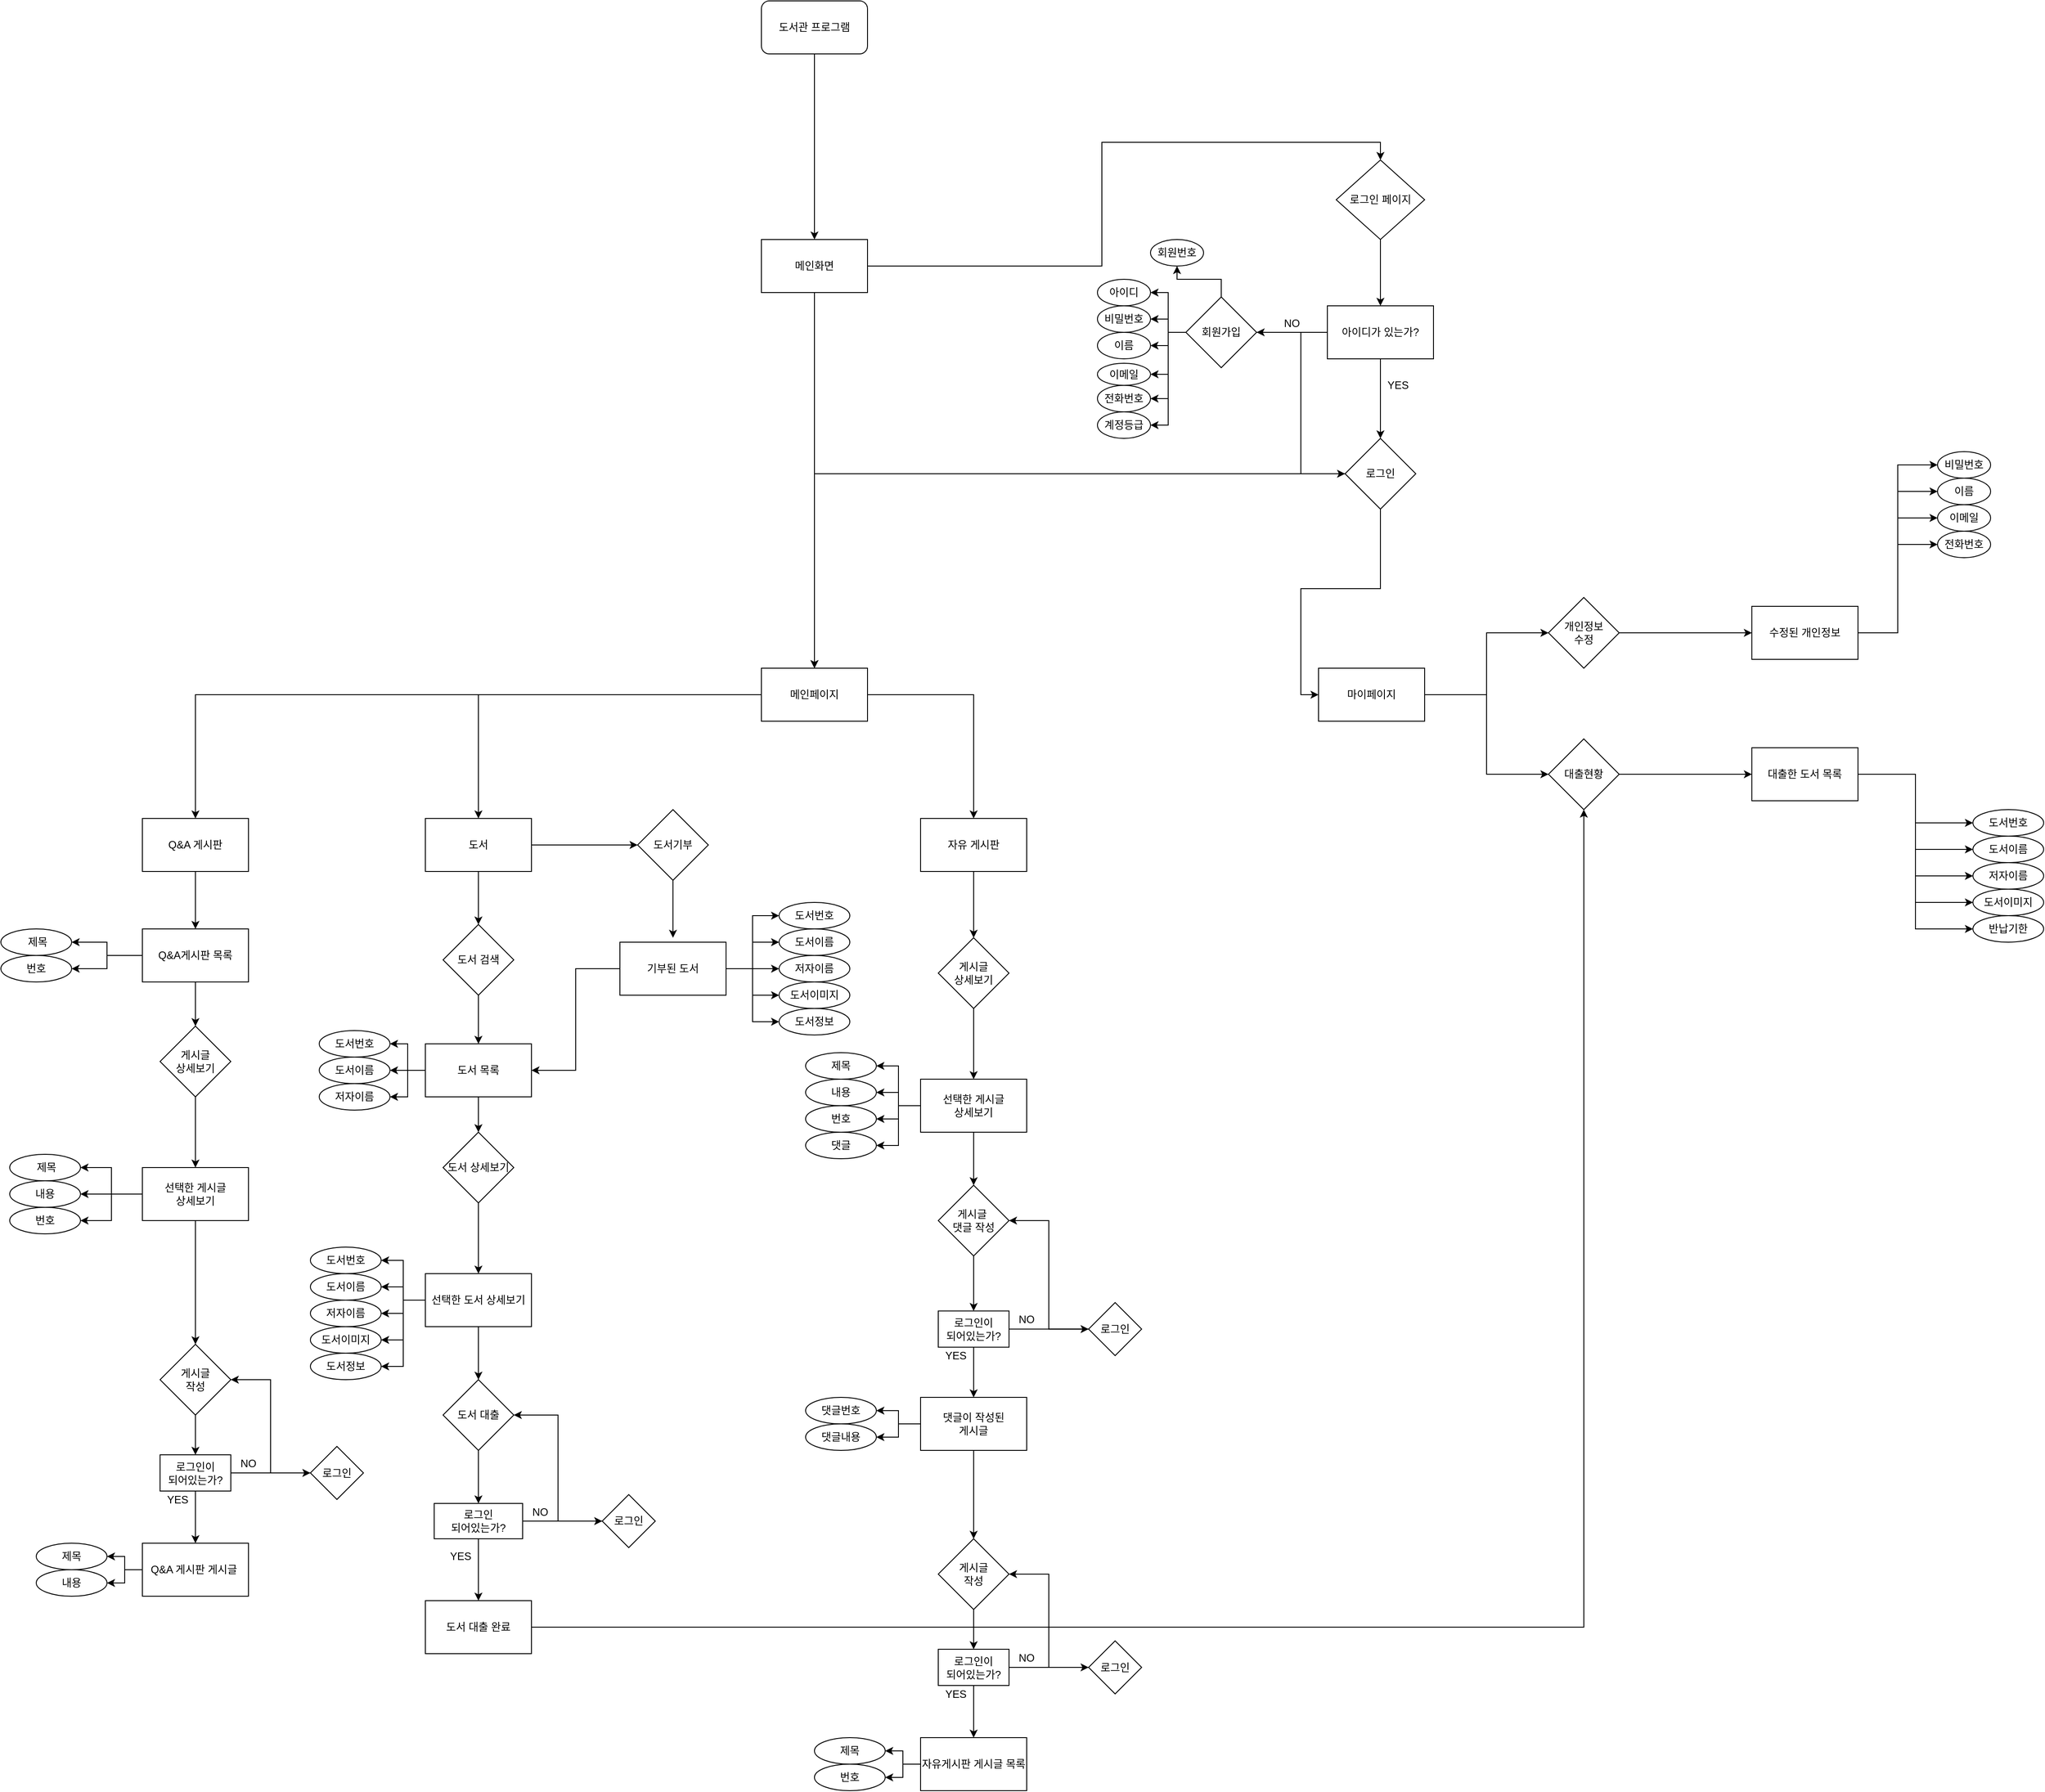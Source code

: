 <mxfile version="13.8.5" type="github">
  <diagram id="GgRh5Rb7qiYKTDojv8wG" name="Page-1">
    <mxGraphModel dx="2249" dy="737" grid="1" gridSize="10" guides="1" tooltips="1" connect="1" arrows="1" fold="1" page="1" pageScale="1" pageWidth="827" pageHeight="1169" math="0" shadow="0">
      <root>
        <mxCell id="0" />
        <mxCell id="1" parent="0" />
        <mxCell id="1i4GBmqMb5xNE_aHgTyW-204" style="edgeStyle=orthogonalEdgeStyle;rounded=0;orthogonalLoop=1;jettySize=auto;html=1;" parent="1" source="1i4GBmqMb5xNE_aHgTyW-30" target="1i4GBmqMb5xNE_aHgTyW-193" edge="1">
          <mxGeometry relative="1" as="geometry" />
        </mxCell>
        <mxCell id="1i4GBmqMb5xNE_aHgTyW-30" value="&lt;font style=&quot;vertical-align: inherit&quot;&gt;&lt;font style=&quot;vertical-align: inherit&quot;&gt;도서관 프로그램&lt;/font&gt;&lt;/font&gt;" style="rounded=1;whiteSpace=wrap;html=1;" parent="1" vertex="1">
          <mxGeometry x="340" y="20" width="120" height="60" as="geometry" />
        </mxCell>
        <mxCell id="1i4GBmqMb5xNE_aHgTyW-105" value="로그인 페이지" style="rhombus;whiteSpace=wrap;html=1;" parent="1" vertex="1">
          <mxGeometry x="990" y="200" width="100" height="90" as="geometry" />
        </mxCell>
        <mxCell id="1i4GBmqMb5xNE_aHgTyW-134" style="edgeStyle=orthogonalEdgeStyle;rounded=0;orthogonalLoop=1;jettySize=auto;html=1;" parent="1" source="1i4GBmqMb5xNE_aHgTyW-106" target="1i4GBmqMb5xNE_aHgTyW-132" edge="1">
          <mxGeometry relative="1" as="geometry" />
        </mxCell>
        <mxCell id="1i4GBmqMb5xNE_aHgTyW-106" value="아이디가 있는가?" style="rounded=0;whiteSpace=wrap;html=1;" parent="1" vertex="1">
          <mxGeometry x="980" y="365" width="120" height="60" as="geometry" />
        </mxCell>
        <mxCell id="1i4GBmqMb5xNE_aHgTyW-107" value="" style="endArrow=classic;html=1;exitX=0.5;exitY=1;exitDx=0;exitDy=0;entryX=0.5;entryY=0;entryDx=0;entryDy=0;" parent="1" source="1i4GBmqMb5xNE_aHgTyW-105" target="1i4GBmqMb5xNE_aHgTyW-106" edge="1">
          <mxGeometry width="50" height="50" relative="1" as="geometry">
            <mxPoint x="880" y="425" as="sourcePoint" />
            <mxPoint x="930" y="375" as="targetPoint" />
          </mxGeometry>
        </mxCell>
        <mxCell id="1i4GBmqMb5xNE_aHgTyW-133" style="edgeStyle=orthogonalEdgeStyle;rounded=0;orthogonalLoop=1;jettySize=auto;html=1;entryX=0;entryY=0.5;entryDx=0;entryDy=0;" parent="1" source="1i4GBmqMb5xNE_aHgTyW-108" target="1i4GBmqMb5xNE_aHgTyW-132" edge="1">
          <mxGeometry relative="1" as="geometry" />
        </mxCell>
        <mxCell id="aeGwYZVSiA9hC2tLeZkm-88" style="edgeStyle=orthogonalEdgeStyle;rounded=0;orthogonalLoop=1;jettySize=auto;html=1;entryX=1;entryY=0.5;entryDx=0;entryDy=0;" edge="1" parent="1" source="1i4GBmqMb5xNE_aHgTyW-108" target="1i4GBmqMb5xNE_aHgTyW-206">
          <mxGeometry relative="1" as="geometry" />
        </mxCell>
        <mxCell id="aeGwYZVSiA9hC2tLeZkm-89" style="edgeStyle=orthogonalEdgeStyle;rounded=0;orthogonalLoop=1;jettySize=auto;html=1;entryX=1;entryY=0.5;entryDx=0;entryDy=0;" edge="1" parent="1" source="1i4GBmqMb5xNE_aHgTyW-108" target="1i4GBmqMb5xNE_aHgTyW-207">
          <mxGeometry relative="1" as="geometry" />
        </mxCell>
        <mxCell id="aeGwYZVSiA9hC2tLeZkm-90" style="edgeStyle=orthogonalEdgeStyle;rounded=0;orthogonalLoop=1;jettySize=auto;html=1;entryX=1;entryY=0.5;entryDx=0;entryDy=0;" edge="1" parent="1" source="1i4GBmqMb5xNE_aHgTyW-108" target="1i4GBmqMb5xNE_aHgTyW-208">
          <mxGeometry relative="1" as="geometry" />
        </mxCell>
        <mxCell id="aeGwYZVSiA9hC2tLeZkm-91" style="edgeStyle=orthogonalEdgeStyle;rounded=0;orthogonalLoop=1;jettySize=auto;html=1;entryX=1;entryY=0.5;entryDx=0;entryDy=0;" edge="1" parent="1" source="1i4GBmqMb5xNE_aHgTyW-108" target="1i4GBmqMb5xNE_aHgTyW-209">
          <mxGeometry relative="1" as="geometry" />
        </mxCell>
        <mxCell id="aeGwYZVSiA9hC2tLeZkm-92" style="edgeStyle=orthogonalEdgeStyle;rounded=0;orthogonalLoop=1;jettySize=auto;html=1;entryX=1;entryY=0.5;entryDx=0;entryDy=0;" edge="1" parent="1" source="1i4GBmqMb5xNE_aHgTyW-108" target="1i4GBmqMb5xNE_aHgTyW-210">
          <mxGeometry relative="1" as="geometry" />
        </mxCell>
        <mxCell id="aeGwYZVSiA9hC2tLeZkm-93" style="edgeStyle=orthogonalEdgeStyle;rounded=0;orthogonalLoop=1;jettySize=auto;html=1;entryX=1;entryY=0.5;entryDx=0;entryDy=0;" edge="1" parent="1" source="1i4GBmqMb5xNE_aHgTyW-108" target="1i4GBmqMb5xNE_aHgTyW-211">
          <mxGeometry relative="1" as="geometry" />
        </mxCell>
        <mxCell id="aeGwYZVSiA9hC2tLeZkm-94" style="edgeStyle=orthogonalEdgeStyle;rounded=0;orthogonalLoop=1;jettySize=auto;html=1;entryX=0.5;entryY=1;entryDx=0;entryDy=0;" edge="1" parent="1" source="1i4GBmqMb5xNE_aHgTyW-108" target="1i4GBmqMb5xNE_aHgTyW-212">
          <mxGeometry relative="1" as="geometry" />
        </mxCell>
        <mxCell id="1i4GBmqMb5xNE_aHgTyW-108" value="회원가입" style="rhombus;whiteSpace=wrap;html=1;" parent="1" vertex="1">
          <mxGeometry x="820" y="355" width="80" height="80" as="geometry" />
        </mxCell>
        <mxCell id="1i4GBmqMb5xNE_aHgTyW-109" value="" style="endArrow=classic;html=1;exitX=0;exitY=0.5;exitDx=0;exitDy=0;entryX=1;entryY=0.5;entryDx=0;entryDy=0;" parent="1" source="1i4GBmqMb5xNE_aHgTyW-106" target="1i4GBmqMb5xNE_aHgTyW-108" edge="1">
          <mxGeometry width="50" height="50" relative="1" as="geometry">
            <mxPoint x="880" y="425" as="sourcePoint" />
            <mxPoint x="930" y="375" as="targetPoint" />
          </mxGeometry>
        </mxCell>
        <mxCell id="1i4GBmqMb5xNE_aHgTyW-153" style="edgeStyle=orthogonalEdgeStyle;rounded=0;orthogonalLoop=1;jettySize=auto;html=1;entryX=0.5;entryY=0;entryDx=0;entryDy=0;" parent="1" source="1i4GBmqMb5xNE_aHgTyW-131" target="1i4GBmqMb5xNE_aHgTyW-150" edge="1">
          <mxGeometry relative="1" as="geometry" />
        </mxCell>
        <mxCell id="1i4GBmqMb5xNE_aHgTyW-154" style="edgeStyle=orthogonalEdgeStyle;rounded=0;orthogonalLoop=1;jettySize=auto;html=1;entryX=0.5;entryY=0;entryDx=0;entryDy=0;" parent="1" source="1i4GBmqMb5xNE_aHgTyW-131" target="1i4GBmqMb5xNE_aHgTyW-151" edge="1">
          <mxGeometry relative="1" as="geometry" />
        </mxCell>
        <mxCell id="1i4GBmqMb5xNE_aHgTyW-155" style="edgeStyle=orthogonalEdgeStyle;rounded=0;orthogonalLoop=1;jettySize=auto;html=1;entryX=0.5;entryY=0;entryDx=0;entryDy=0;" parent="1" source="1i4GBmqMb5xNE_aHgTyW-131" target="1i4GBmqMb5xNE_aHgTyW-152" edge="1">
          <mxGeometry relative="1" as="geometry" />
        </mxCell>
        <mxCell id="1i4GBmqMb5xNE_aHgTyW-131" value="메인페이지" style="rounded=0;whiteSpace=wrap;html=1;" parent="1" vertex="1">
          <mxGeometry x="340" y="775" width="120" height="60" as="geometry" />
        </mxCell>
        <mxCell id="1i4GBmqMb5xNE_aHgTyW-144" style="edgeStyle=orthogonalEdgeStyle;rounded=0;orthogonalLoop=1;jettySize=auto;html=1;entryX=0;entryY=0.5;entryDx=0;entryDy=0;" parent="1" source="1i4GBmqMb5xNE_aHgTyW-132" target="1i4GBmqMb5xNE_aHgTyW-143" edge="1">
          <mxGeometry relative="1" as="geometry" />
        </mxCell>
        <mxCell id="1i4GBmqMb5xNE_aHgTyW-205" style="edgeStyle=orthogonalEdgeStyle;rounded=0;orthogonalLoop=1;jettySize=auto;html=1;entryX=0.5;entryY=0;entryDx=0;entryDy=0;" parent="1" source="1i4GBmqMb5xNE_aHgTyW-132" target="1i4GBmqMb5xNE_aHgTyW-131" edge="1">
          <mxGeometry relative="1" as="geometry" />
        </mxCell>
        <mxCell id="1i4GBmqMb5xNE_aHgTyW-132" value="로그인" style="rhombus;whiteSpace=wrap;html=1;" parent="1" vertex="1">
          <mxGeometry x="1000" y="515" width="80" height="80" as="geometry" />
        </mxCell>
        <mxCell id="1i4GBmqMb5xNE_aHgTyW-140" value="NO" style="text;html=1;strokeColor=none;fillColor=none;align=center;verticalAlign=middle;whiteSpace=wrap;rounded=0;" parent="1" vertex="1">
          <mxGeometry x="920" y="375" width="40" height="20" as="geometry" />
        </mxCell>
        <mxCell id="1i4GBmqMb5xNE_aHgTyW-142" value="YES" style="text;html=1;strokeColor=none;fillColor=none;align=center;verticalAlign=middle;whiteSpace=wrap;rounded=0;" parent="1" vertex="1">
          <mxGeometry x="1040" y="445" width="40" height="20" as="geometry" />
        </mxCell>
        <mxCell id="1i4GBmqMb5xNE_aHgTyW-148" style="edgeStyle=orthogonalEdgeStyle;rounded=0;orthogonalLoop=1;jettySize=auto;html=1;entryX=0;entryY=0.5;entryDx=0;entryDy=0;" parent="1" source="1i4GBmqMb5xNE_aHgTyW-143" target="1i4GBmqMb5xNE_aHgTyW-147" edge="1">
          <mxGeometry relative="1" as="geometry" />
        </mxCell>
        <mxCell id="1i4GBmqMb5xNE_aHgTyW-149" style="edgeStyle=orthogonalEdgeStyle;rounded=0;orthogonalLoop=1;jettySize=auto;html=1;entryX=0;entryY=0.5;entryDx=0;entryDy=0;" parent="1" source="1i4GBmqMb5xNE_aHgTyW-143" target="1i4GBmqMb5xNE_aHgTyW-146" edge="1">
          <mxGeometry relative="1" as="geometry" />
        </mxCell>
        <mxCell id="1i4GBmqMb5xNE_aHgTyW-143" value="마이페이지" style="rounded=0;whiteSpace=wrap;html=1;" parent="1" vertex="1">
          <mxGeometry x="970" y="775" width="120" height="60" as="geometry" />
        </mxCell>
        <mxCell id="1i4GBmqMb5xNE_aHgTyW-197" style="edgeStyle=orthogonalEdgeStyle;rounded=0;orthogonalLoop=1;jettySize=auto;html=1;entryX=0;entryY=0.5;entryDx=0;entryDy=0;" parent="1" source="1i4GBmqMb5xNE_aHgTyW-146" target="1i4GBmqMb5xNE_aHgTyW-196" edge="1">
          <mxGeometry relative="1" as="geometry" />
        </mxCell>
        <mxCell id="1i4GBmqMb5xNE_aHgTyW-146" value="개인정보&lt;br&gt;수정" style="rhombus;whiteSpace=wrap;html=1;" parent="1" vertex="1">
          <mxGeometry x="1230" y="695" width="80" height="80" as="geometry" />
        </mxCell>
        <mxCell id="1i4GBmqMb5xNE_aHgTyW-201" style="edgeStyle=orthogonalEdgeStyle;rounded=0;orthogonalLoop=1;jettySize=auto;html=1;entryX=0;entryY=0.5;entryDx=0;entryDy=0;" parent="1" source="1i4GBmqMb5xNE_aHgTyW-147" target="1i4GBmqMb5xNE_aHgTyW-200" edge="1">
          <mxGeometry relative="1" as="geometry" />
        </mxCell>
        <mxCell id="1i4GBmqMb5xNE_aHgTyW-147" value="대출현황" style="rhombus;whiteSpace=wrap;html=1;" parent="1" vertex="1">
          <mxGeometry x="1230" y="855" width="80" height="80" as="geometry" />
        </mxCell>
        <mxCell id="1i4GBmqMb5xNE_aHgTyW-160" style="edgeStyle=orthogonalEdgeStyle;rounded=0;orthogonalLoop=1;jettySize=auto;html=1;entryX=0.5;entryY=0;entryDx=0;entryDy=0;" parent="1" source="1i4GBmqMb5xNE_aHgTyW-150" target="1i4GBmqMb5xNE_aHgTyW-158" edge="1">
          <mxGeometry relative="1" as="geometry" />
        </mxCell>
        <mxCell id="IJAxx7_-MqXg1oJ6gXs_-74" style="edgeStyle=orthogonalEdgeStyle;rounded=0;orthogonalLoop=1;jettySize=auto;html=1;entryX=0;entryY=0.5;entryDx=0;entryDy=0;" parent="1" source="1i4GBmqMb5xNE_aHgTyW-150" target="IJAxx7_-MqXg1oJ6gXs_-73" edge="1">
          <mxGeometry relative="1" as="geometry" />
        </mxCell>
        <mxCell id="1i4GBmqMb5xNE_aHgTyW-150" value="도서" style="rounded=0;whiteSpace=wrap;html=1;" parent="1" vertex="1">
          <mxGeometry x="-40" y="945" width="120" height="60" as="geometry" />
        </mxCell>
        <mxCell id="1i4GBmqMb5xNE_aHgTyW-159" style="edgeStyle=orthogonalEdgeStyle;rounded=0;orthogonalLoop=1;jettySize=auto;html=1;entryX=0.5;entryY=0;entryDx=0;entryDy=0;" parent="1" source="1i4GBmqMb5xNE_aHgTyW-151" target="1i4GBmqMb5xNE_aHgTyW-220" edge="1">
          <mxGeometry relative="1" as="geometry">
            <mxPoint x="-300" y="1065" as="targetPoint" />
          </mxGeometry>
        </mxCell>
        <mxCell id="1i4GBmqMb5xNE_aHgTyW-151" value="Q&amp;amp;A 게시판" style="rounded=0;whiteSpace=wrap;html=1;" parent="1" vertex="1">
          <mxGeometry x="-360" y="945" width="120" height="60" as="geometry" />
        </mxCell>
        <mxCell id="aeGwYZVSiA9hC2tLeZkm-48" style="edgeStyle=orthogonalEdgeStyle;rounded=0;orthogonalLoop=1;jettySize=auto;html=1;entryX=0.5;entryY=0;entryDx=0;entryDy=0;" edge="1" parent="1" source="1i4GBmqMb5xNE_aHgTyW-152" target="1i4GBmqMb5xNE_aHgTyW-167">
          <mxGeometry relative="1" as="geometry" />
        </mxCell>
        <mxCell id="1i4GBmqMb5xNE_aHgTyW-152" value="자유 게시판" style="rounded=0;whiteSpace=wrap;html=1;" parent="1" vertex="1">
          <mxGeometry x="520" y="945" width="120" height="60" as="geometry" />
        </mxCell>
        <mxCell id="aeGwYZVSiA9hC2tLeZkm-39" style="edgeStyle=orthogonalEdgeStyle;rounded=0;orthogonalLoop=1;jettySize=auto;html=1;entryX=0.5;entryY=0;entryDx=0;entryDy=0;" edge="1" parent="1" target="aeGwYZVSiA9hC2tLeZkm-38">
          <mxGeometry relative="1" as="geometry">
            <mxPoint x="580" y="1145" as="sourcePoint" />
          </mxGeometry>
        </mxCell>
        <mxCell id="1i4GBmqMb5xNE_aHgTyW-227" style="edgeStyle=orthogonalEdgeStyle;rounded=0;orthogonalLoop=1;jettySize=auto;html=1;entryX=0.5;entryY=0;entryDx=0;entryDy=0;" parent="1" source="1i4GBmqMb5xNE_aHgTyW-158" target="1i4GBmqMb5xNE_aHgTyW-225" edge="1">
          <mxGeometry relative="1" as="geometry" />
        </mxCell>
        <mxCell id="1i4GBmqMb5xNE_aHgTyW-158" value="도서 검색" style="rhombus;whiteSpace=wrap;html=1;" parent="1" vertex="1">
          <mxGeometry x="-20" y="1065" width="80" height="80" as="geometry" />
        </mxCell>
        <mxCell id="1i4GBmqMb5xNE_aHgTyW-165" style="edgeStyle=orthogonalEdgeStyle;rounded=0;orthogonalLoop=1;jettySize=auto;html=1;entryX=0.5;entryY=0;entryDx=0;entryDy=0;" parent="1" source="1i4GBmqMb5xNE_aHgTyW-162" target="1i4GBmqMb5xNE_aHgTyW-164" edge="1">
          <mxGeometry relative="1" as="geometry" />
        </mxCell>
        <mxCell id="1i4GBmqMb5xNE_aHgTyW-162" value="도서 상세보기" style="rhombus;whiteSpace=wrap;html=1;" parent="1" vertex="1">
          <mxGeometry x="-20" y="1300" width="80" height="80" as="geometry" />
        </mxCell>
        <mxCell id="1i4GBmqMb5xNE_aHgTyW-181" style="edgeStyle=orthogonalEdgeStyle;rounded=0;orthogonalLoop=1;jettySize=auto;html=1;entryX=0.5;entryY=0;entryDx=0;entryDy=0;" parent="1" source="1i4GBmqMb5xNE_aHgTyW-164" target="1i4GBmqMb5xNE_aHgTyW-180" edge="1">
          <mxGeometry relative="1" as="geometry" />
        </mxCell>
        <mxCell id="aeGwYZVSiA9hC2tLeZkm-116" style="edgeStyle=orthogonalEdgeStyle;rounded=0;orthogonalLoop=1;jettySize=auto;html=1;entryX=1;entryY=0.5;entryDx=0;entryDy=0;" edge="1" parent="1" source="1i4GBmqMb5xNE_aHgTyW-164" target="IJAxx7_-MqXg1oJ6gXs_-13">
          <mxGeometry relative="1" as="geometry" />
        </mxCell>
        <mxCell id="aeGwYZVSiA9hC2tLeZkm-117" style="edgeStyle=orthogonalEdgeStyle;rounded=0;orthogonalLoop=1;jettySize=auto;html=1;entryX=1;entryY=0.5;entryDx=0;entryDy=0;" edge="1" parent="1" source="1i4GBmqMb5xNE_aHgTyW-164" target="IJAxx7_-MqXg1oJ6gXs_-14">
          <mxGeometry relative="1" as="geometry" />
        </mxCell>
        <mxCell id="aeGwYZVSiA9hC2tLeZkm-118" style="edgeStyle=orthogonalEdgeStyle;rounded=0;orthogonalLoop=1;jettySize=auto;html=1;entryX=1;entryY=0.5;entryDx=0;entryDy=0;" edge="1" parent="1" source="1i4GBmqMb5xNE_aHgTyW-164" target="IJAxx7_-MqXg1oJ6gXs_-15">
          <mxGeometry relative="1" as="geometry" />
        </mxCell>
        <mxCell id="aeGwYZVSiA9hC2tLeZkm-119" style="edgeStyle=orthogonalEdgeStyle;rounded=0;orthogonalLoop=1;jettySize=auto;html=1;entryX=1;entryY=0.5;entryDx=0;entryDy=0;" edge="1" parent="1" source="1i4GBmqMb5xNE_aHgTyW-164" target="IJAxx7_-MqXg1oJ6gXs_-16">
          <mxGeometry relative="1" as="geometry" />
        </mxCell>
        <mxCell id="aeGwYZVSiA9hC2tLeZkm-120" style="edgeStyle=orthogonalEdgeStyle;rounded=0;orthogonalLoop=1;jettySize=auto;html=1;entryX=1;entryY=0.5;entryDx=0;entryDy=0;" edge="1" parent="1" source="1i4GBmqMb5xNE_aHgTyW-164" target="IJAxx7_-MqXg1oJ6gXs_-26">
          <mxGeometry relative="1" as="geometry" />
        </mxCell>
        <mxCell id="1i4GBmqMb5xNE_aHgTyW-164" value="선택한 도서 상세보기" style="rounded=0;whiteSpace=wrap;html=1;" parent="1" vertex="1">
          <mxGeometry x="-40" y="1460" width="120" height="60" as="geometry" />
        </mxCell>
        <mxCell id="1i4GBmqMb5xNE_aHgTyW-166" style="edgeStyle=orthogonalEdgeStyle;rounded=0;orthogonalLoop=1;jettySize=auto;html=1;entryX=0.5;entryY=0;entryDx=0;entryDy=0;" parent="1" source="1i4GBmqMb5xNE_aHgTyW-167" target="1i4GBmqMb5xNE_aHgTyW-168" edge="1">
          <mxGeometry relative="1" as="geometry" />
        </mxCell>
        <mxCell id="1i4GBmqMb5xNE_aHgTyW-167" value="게시글 &lt;br&gt;상세보기" style="rhombus;whiteSpace=wrap;html=1;" parent="1" vertex="1">
          <mxGeometry x="540" y="1080" width="80" height="80" as="geometry" />
        </mxCell>
        <mxCell id="1i4GBmqMb5xNE_aHgTyW-179" style="edgeStyle=orthogonalEdgeStyle;rounded=0;orthogonalLoop=1;jettySize=auto;html=1;entryX=0.5;entryY=0;entryDx=0;entryDy=0;" parent="1" source="1i4GBmqMb5xNE_aHgTyW-168" target="1i4GBmqMb5xNE_aHgTyW-177" edge="1">
          <mxGeometry relative="1" as="geometry" />
        </mxCell>
        <mxCell id="aeGwYZVSiA9hC2tLeZkm-104" style="edgeStyle=orthogonalEdgeStyle;rounded=0;orthogonalLoop=1;jettySize=auto;html=1;entryX=1;entryY=0.5;entryDx=0;entryDy=0;" edge="1" parent="1" source="1i4GBmqMb5xNE_aHgTyW-168" target="IJAxx7_-MqXg1oJ6gXs_-50">
          <mxGeometry relative="1" as="geometry" />
        </mxCell>
        <mxCell id="aeGwYZVSiA9hC2tLeZkm-105" style="edgeStyle=orthogonalEdgeStyle;rounded=0;orthogonalLoop=1;jettySize=auto;html=1;entryX=1;entryY=0.5;entryDx=0;entryDy=0;" edge="1" parent="1" source="1i4GBmqMb5xNE_aHgTyW-168" target="IJAxx7_-MqXg1oJ6gXs_-51">
          <mxGeometry relative="1" as="geometry" />
        </mxCell>
        <mxCell id="aeGwYZVSiA9hC2tLeZkm-106" style="edgeStyle=orthogonalEdgeStyle;rounded=0;orthogonalLoop=1;jettySize=auto;html=1;entryX=1;entryY=0.5;entryDx=0;entryDy=0;" edge="1" parent="1" source="1i4GBmqMb5xNE_aHgTyW-168" target="IJAxx7_-MqXg1oJ6gXs_-52">
          <mxGeometry relative="1" as="geometry" />
        </mxCell>
        <mxCell id="aeGwYZVSiA9hC2tLeZkm-107" style="edgeStyle=orthogonalEdgeStyle;rounded=0;orthogonalLoop=1;jettySize=auto;html=1;entryX=1;entryY=0.5;entryDx=0;entryDy=0;" edge="1" parent="1" source="1i4GBmqMb5xNE_aHgTyW-168" target="IJAxx7_-MqXg1oJ6gXs_-53">
          <mxGeometry relative="1" as="geometry" />
        </mxCell>
        <mxCell id="1i4GBmqMb5xNE_aHgTyW-168" value="선택한 게시글 &lt;br&gt;상세보기" style="rounded=0;whiteSpace=wrap;html=1;" parent="1" vertex="1">
          <mxGeometry x="520" y="1240" width="120" height="60" as="geometry" />
        </mxCell>
        <mxCell id="1i4GBmqMb5xNE_aHgTyW-172" style="edgeStyle=orthogonalEdgeStyle;rounded=0;orthogonalLoop=1;jettySize=auto;html=1;entryX=0.5;entryY=0;entryDx=0;entryDy=0;" parent="1" source="1i4GBmqMb5xNE_aHgTyW-173" target="1i4GBmqMb5xNE_aHgTyW-174" edge="1">
          <mxGeometry relative="1" as="geometry" />
        </mxCell>
        <mxCell id="1i4GBmqMb5xNE_aHgTyW-173" value="게시글 &lt;br&gt;상세보기" style="rhombus;whiteSpace=wrap;html=1;" parent="1" vertex="1">
          <mxGeometry x="-340" y="1180" width="80" height="80" as="geometry" />
        </mxCell>
        <mxCell id="aeGwYZVSiA9hC2tLeZkm-121" style="edgeStyle=orthogonalEdgeStyle;rounded=0;orthogonalLoop=1;jettySize=auto;html=1;entryX=1;entryY=0.5;entryDx=0;entryDy=0;" edge="1" parent="1" source="1i4GBmqMb5xNE_aHgTyW-174" target="IJAxx7_-MqXg1oJ6gXs_-57">
          <mxGeometry relative="1" as="geometry" />
        </mxCell>
        <mxCell id="aeGwYZVSiA9hC2tLeZkm-122" style="edgeStyle=orthogonalEdgeStyle;rounded=0;orthogonalLoop=1;jettySize=auto;html=1;entryX=1;entryY=0.5;entryDx=0;entryDy=0;" edge="1" parent="1" source="1i4GBmqMb5xNE_aHgTyW-174" target="IJAxx7_-MqXg1oJ6gXs_-58">
          <mxGeometry relative="1" as="geometry" />
        </mxCell>
        <mxCell id="aeGwYZVSiA9hC2tLeZkm-123" style="edgeStyle=orthogonalEdgeStyle;rounded=0;orthogonalLoop=1;jettySize=auto;html=1;entryX=1;entryY=0.5;entryDx=0;entryDy=0;" edge="1" parent="1" source="1i4GBmqMb5xNE_aHgTyW-174" target="IJAxx7_-MqXg1oJ6gXs_-59">
          <mxGeometry relative="1" as="geometry" />
        </mxCell>
        <mxCell id="aeGwYZVSiA9hC2tLeZkm-155" style="edgeStyle=orthogonalEdgeStyle;rounded=0;orthogonalLoop=1;jettySize=auto;html=1;entryX=0.5;entryY=0;entryDx=0;entryDy=0;" edge="1" parent="1" source="1i4GBmqMb5xNE_aHgTyW-174" target="aeGwYZVSiA9hC2tLeZkm-142">
          <mxGeometry relative="1" as="geometry" />
        </mxCell>
        <mxCell id="1i4GBmqMb5xNE_aHgTyW-174" value="선택한 게시글 &lt;br&gt;상세보기" style="rounded=0;whiteSpace=wrap;html=1;" parent="1" vertex="1">
          <mxGeometry x="-360" y="1340" width="120" height="60" as="geometry" />
        </mxCell>
        <mxCell id="aeGwYZVSiA9hC2tLeZkm-66" style="edgeStyle=orthogonalEdgeStyle;rounded=0;orthogonalLoop=1;jettySize=auto;html=1;" edge="1" parent="1" source="1i4GBmqMb5xNE_aHgTyW-177" target="aeGwYZVSiA9hC2tLeZkm-57">
          <mxGeometry relative="1" as="geometry" />
        </mxCell>
        <mxCell id="1i4GBmqMb5xNE_aHgTyW-177" value="게시글&amp;nbsp;&lt;br&gt;댓글 작성" style="rhombus;whiteSpace=wrap;html=1;" parent="1" vertex="1">
          <mxGeometry x="540" y="1360" width="80" height="80" as="geometry" />
        </mxCell>
        <mxCell id="1i4GBmqMb5xNE_aHgTyW-184" style="edgeStyle=orthogonalEdgeStyle;rounded=0;orthogonalLoop=1;jettySize=auto;html=1;entryX=0.5;entryY=0;entryDx=0;entryDy=0;" parent="1" source="1i4GBmqMb5xNE_aHgTyW-180" target="1i4GBmqMb5xNE_aHgTyW-182" edge="1">
          <mxGeometry relative="1" as="geometry" />
        </mxCell>
        <mxCell id="1i4GBmqMb5xNE_aHgTyW-180" value="도서 대출" style="rhombus;whiteSpace=wrap;html=1;" parent="1" vertex="1">
          <mxGeometry x="-20" y="1580" width="80" height="80" as="geometry" />
        </mxCell>
        <mxCell id="aeGwYZVSiA9hC2tLeZkm-36" style="edgeStyle=orthogonalEdgeStyle;rounded=0;orthogonalLoop=1;jettySize=auto;html=1;entryX=0;entryY=0.5;entryDx=0;entryDy=0;" edge="1" parent="1" source="1i4GBmqMb5xNE_aHgTyW-182" target="1i4GBmqMb5xNE_aHgTyW-188">
          <mxGeometry relative="1" as="geometry" />
        </mxCell>
        <mxCell id="1i4GBmqMb5xNE_aHgTyW-182" value="로그인 &lt;br&gt;되어있는가?" style="rounded=0;whiteSpace=wrap;html=1;" parent="1" vertex="1">
          <mxGeometry x="-30" y="1720" width="100" height="40" as="geometry" />
        </mxCell>
        <mxCell id="1i4GBmqMb5xNE_aHgTyW-187" value="NO" style="text;html=1;strokeColor=none;fillColor=none;align=center;verticalAlign=middle;whiteSpace=wrap;rounded=0;" parent="1" vertex="1">
          <mxGeometry x="70" y="1720" width="40" height="20" as="geometry" />
        </mxCell>
        <mxCell id="aeGwYZVSiA9hC2tLeZkm-35" style="edgeStyle=orthogonalEdgeStyle;rounded=0;orthogonalLoop=1;jettySize=auto;html=1;entryX=1;entryY=0.5;entryDx=0;entryDy=0;" edge="1" parent="1" source="1i4GBmqMb5xNE_aHgTyW-188" target="1i4GBmqMb5xNE_aHgTyW-180">
          <mxGeometry relative="1" as="geometry">
            <mxPoint x="190" y="1600" as="targetPoint" />
          </mxGeometry>
        </mxCell>
        <mxCell id="1i4GBmqMb5xNE_aHgTyW-188" value="로그인" style="rhombus;whiteSpace=wrap;html=1;" parent="1" vertex="1">
          <mxGeometry x="160" y="1710" width="60" height="60" as="geometry" />
        </mxCell>
        <mxCell id="1i4GBmqMb5xNE_aHgTyW-202" style="edgeStyle=orthogonalEdgeStyle;rounded=0;orthogonalLoop=1;jettySize=auto;html=1;" parent="1" source="1i4GBmqMb5xNE_aHgTyW-190" target="1i4GBmqMb5xNE_aHgTyW-147" edge="1">
          <mxGeometry relative="1" as="geometry" />
        </mxCell>
        <mxCell id="1i4GBmqMb5xNE_aHgTyW-190" value="도서 대출 완료" style="rounded=0;whiteSpace=wrap;html=1;" parent="1" vertex="1">
          <mxGeometry x="-40" y="1830" width="120" height="60" as="geometry" />
        </mxCell>
        <mxCell id="1i4GBmqMb5xNE_aHgTyW-191" value="" style="endArrow=classic;html=1;exitX=0.5;exitY=1;exitDx=0;exitDy=0;entryX=0.5;entryY=0;entryDx=0;entryDy=0;" parent="1" source="1i4GBmqMb5xNE_aHgTyW-182" target="1i4GBmqMb5xNE_aHgTyW-190" edge="1">
          <mxGeometry width="50" height="50" relative="1" as="geometry">
            <mxPoint x="160" y="1870" as="sourcePoint" />
            <mxPoint x="210" y="1820" as="targetPoint" />
          </mxGeometry>
        </mxCell>
        <mxCell id="1i4GBmqMb5xNE_aHgTyW-192" value="YES" style="text;html=1;strokeColor=none;fillColor=none;align=center;verticalAlign=middle;whiteSpace=wrap;rounded=0;" parent="1" vertex="1">
          <mxGeometry x="-20" y="1770" width="40" height="20" as="geometry" />
        </mxCell>
        <mxCell id="1i4GBmqMb5xNE_aHgTyW-194" style="edgeStyle=orthogonalEdgeStyle;rounded=0;orthogonalLoop=1;jettySize=auto;html=1;entryX=0.5;entryY=0;entryDx=0;entryDy=0;" parent="1" source="1i4GBmqMb5xNE_aHgTyW-193" target="1i4GBmqMb5xNE_aHgTyW-105" edge="1">
          <mxGeometry relative="1" as="geometry" />
        </mxCell>
        <mxCell id="1i4GBmqMb5xNE_aHgTyW-195" style="edgeStyle=orthogonalEdgeStyle;rounded=0;orthogonalLoop=1;jettySize=auto;html=1;" parent="1" source="1i4GBmqMb5xNE_aHgTyW-193" target="1i4GBmqMb5xNE_aHgTyW-131" edge="1">
          <mxGeometry relative="1" as="geometry" />
        </mxCell>
        <mxCell id="1i4GBmqMb5xNE_aHgTyW-193" value="메인화면" style="rounded=0;whiteSpace=wrap;html=1;" parent="1" vertex="1">
          <mxGeometry x="340" y="290" width="120" height="60" as="geometry" />
        </mxCell>
        <mxCell id="aeGwYZVSiA9hC2tLeZkm-78" style="edgeStyle=orthogonalEdgeStyle;rounded=0;orthogonalLoop=1;jettySize=auto;html=1;entryX=0;entryY=0.5;entryDx=0;entryDy=0;" edge="1" parent="1" source="1i4GBmqMb5xNE_aHgTyW-196" target="IJAxx7_-MqXg1oJ6gXs_-30">
          <mxGeometry relative="1" as="geometry" />
        </mxCell>
        <mxCell id="aeGwYZVSiA9hC2tLeZkm-79" style="edgeStyle=orthogonalEdgeStyle;rounded=0;orthogonalLoop=1;jettySize=auto;html=1;entryX=0;entryY=0.5;entryDx=0;entryDy=0;" edge="1" parent="1" source="1i4GBmqMb5xNE_aHgTyW-196" target="IJAxx7_-MqXg1oJ6gXs_-29">
          <mxGeometry relative="1" as="geometry" />
        </mxCell>
        <mxCell id="aeGwYZVSiA9hC2tLeZkm-80" style="edgeStyle=orthogonalEdgeStyle;rounded=0;orthogonalLoop=1;jettySize=auto;html=1;entryX=0;entryY=0.5;entryDx=0;entryDy=0;" edge="1" parent="1" source="1i4GBmqMb5xNE_aHgTyW-196" target="IJAxx7_-MqXg1oJ6gXs_-28">
          <mxGeometry relative="1" as="geometry" />
        </mxCell>
        <mxCell id="aeGwYZVSiA9hC2tLeZkm-81" style="edgeStyle=orthogonalEdgeStyle;rounded=0;orthogonalLoop=1;jettySize=auto;html=1;entryX=0;entryY=0.5;entryDx=0;entryDy=0;" edge="1" parent="1" source="1i4GBmqMb5xNE_aHgTyW-196" target="1i4GBmqMb5xNE_aHgTyW-198">
          <mxGeometry relative="1" as="geometry" />
        </mxCell>
        <mxCell id="1i4GBmqMb5xNE_aHgTyW-196" value="수정된 개인정보" style="rounded=0;whiteSpace=wrap;html=1;" parent="1" vertex="1">
          <mxGeometry x="1460" y="705" width="120" height="60" as="geometry" />
        </mxCell>
        <mxCell id="1i4GBmqMb5xNE_aHgTyW-198" value="비밀번호" style="ellipse;whiteSpace=wrap;html=1;" parent="1" vertex="1">
          <mxGeometry x="1670" y="530" width="60" height="30" as="geometry" />
        </mxCell>
        <mxCell id="aeGwYZVSiA9hC2tLeZkm-82" style="edgeStyle=orthogonalEdgeStyle;rounded=0;orthogonalLoop=1;jettySize=auto;html=1;entryX=0;entryY=0.5;entryDx=0;entryDy=0;" edge="1" parent="1" source="1i4GBmqMb5xNE_aHgTyW-200" target="IJAxx7_-MqXg1oJ6gXs_-22">
          <mxGeometry relative="1" as="geometry" />
        </mxCell>
        <mxCell id="aeGwYZVSiA9hC2tLeZkm-83" style="edgeStyle=orthogonalEdgeStyle;rounded=0;orthogonalLoop=1;jettySize=auto;html=1;entryX=0;entryY=0.5;entryDx=0;entryDy=0;" edge="1" parent="1" source="1i4GBmqMb5xNE_aHgTyW-200" target="IJAxx7_-MqXg1oJ6gXs_-23">
          <mxGeometry relative="1" as="geometry" />
        </mxCell>
        <mxCell id="aeGwYZVSiA9hC2tLeZkm-84" style="edgeStyle=orthogonalEdgeStyle;rounded=0;orthogonalLoop=1;jettySize=auto;html=1;entryX=0;entryY=0.5;entryDx=0;entryDy=0;" edge="1" parent="1" source="1i4GBmqMb5xNE_aHgTyW-200" target="IJAxx7_-MqXg1oJ6gXs_-24">
          <mxGeometry relative="1" as="geometry" />
        </mxCell>
        <mxCell id="aeGwYZVSiA9hC2tLeZkm-86" style="edgeStyle=orthogonalEdgeStyle;rounded=0;orthogonalLoop=1;jettySize=auto;html=1;entryX=0;entryY=0.5;entryDx=0;entryDy=0;" edge="1" parent="1" source="1i4GBmqMb5xNE_aHgTyW-200" target="IJAxx7_-MqXg1oJ6gXs_-25">
          <mxGeometry relative="1" as="geometry" />
        </mxCell>
        <mxCell id="aeGwYZVSiA9hC2tLeZkm-87" style="edgeStyle=orthogonalEdgeStyle;rounded=0;orthogonalLoop=1;jettySize=auto;html=1;entryX=0;entryY=0.5;entryDx=0;entryDy=0;" edge="1" parent="1" source="1i4GBmqMb5xNE_aHgTyW-200" target="aeGwYZVSiA9hC2tLeZkm-33">
          <mxGeometry relative="1" as="geometry" />
        </mxCell>
        <mxCell id="1i4GBmqMb5xNE_aHgTyW-200" value="대출한 도서 목록" style="rounded=0;whiteSpace=wrap;html=1;" parent="1" vertex="1">
          <mxGeometry x="1460" y="865" width="120" height="60" as="geometry" />
        </mxCell>
        <mxCell id="1i4GBmqMb5xNE_aHgTyW-206" value="아이디" style="ellipse;whiteSpace=wrap;html=1;" parent="1" vertex="1">
          <mxGeometry x="720" y="335" width="60" height="30" as="geometry" />
        </mxCell>
        <mxCell id="1i4GBmqMb5xNE_aHgTyW-207" value="비밀번호" style="ellipse;whiteSpace=wrap;html=1;" parent="1" vertex="1">
          <mxGeometry x="720" y="365" width="60" height="30" as="geometry" />
        </mxCell>
        <mxCell id="1i4GBmqMb5xNE_aHgTyW-208" value="이름" style="ellipse;whiteSpace=wrap;html=1;" parent="1" vertex="1">
          <mxGeometry x="720" y="395" width="60" height="30" as="geometry" />
        </mxCell>
        <mxCell id="1i4GBmqMb5xNE_aHgTyW-209" value="이메일" style="ellipse;whiteSpace=wrap;html=1;" parent="1" vertex="1">
          <mxGeometry x="720" y="430" width="60" height="25" as="geometry" />
        </mxCell>
        <mxCell id="1i4GBmqMb5xNE_aHgTyW-210" value="전화번호" style="ellipse;whiteSpace=wrap;html=1;" parent="1" vertex="1">
          <mxGeometry x="720" y="455" width="60" height="30" as="geometry" />
        </mxCell>
        <mxCell id="1i4GBmqMb5xNE_aHgTyW-211" value="계정등급" style="ellipse;whiteSpace=wrap;html=1;" parent="1" vertex="1">
          <mxGeometry x="720" y="485" width="60" height="30" as="geometry" />
        </mxCell>
        <mxCell id="1i4GBmqMb5xNE_aHgTyW-212" value="회원번호" style="ellipse;whiteSpace=wrap;html=1;" parent="1" vertex="1">
          <mxGeometry x="780" y="290" width="60" height="30" as="geometry" />
        </mxCell>
        <mxCell id="1i4GBmqMb5xNE_aHgTyW-224" style="edgeStyle=orthogonalEdgeStyle;rounded=0;orthogonalLoop=1;jettySize=auto;html=1;entryX=0.5;entryY=0;entryDx=0;entryDy=0;" parent="1" source="1i4GBmqMb5xNE_aHgTyW-220" target="1i4GBmqMb5xNE_aHgTyW-173" edge="1">
          <mxGeometry relative="1" as="geometry" />
        </mxCell>
        <mxCell id="aeGwYZVSiA9hC2tLeZkm-124" style="edgeStyle=orthogonalEdgeStyle;rounded=0;orthogonalLoop=1;jettySize=auto;html=1;entryX=1;entryY=0.5;entryDx=0;entryDy=0;" edge="1" parent="1" source="1i4GBmqMb5xNE_aHgTyW-220" target="aeGwYZVSiA9hC2tLeZkm-3">
          <mxGeometry relative="1" as="geometry" />
        </mxCell>
        <mxCell id="aeGwYZVSiA9hC2tLeZkm-125" style="edgeStyle=orthogonalEdgeStyle;rounded=0;orthogonalLoop=1;jettySize=auto;html=1;entryX=1;entryY=0.5;entryDx=0;entryDy=0;" edge="1" parent="1" source="1i4GBmqMb5xNE_aHgTyW-220" target="aeGwYZVSiA9hC2tLeZkm-2">
          <mxGeometry relative="1" as="geometry" />
        </mxCell>
        <mxCell id="1i4GBmqMb5xNE_aHgTyW-220" value="Q&amp;amp;A게시판 목록" style="rounded=0;whiteSpace=wrap;html=1;" parent="1" vertex="1">
          <mxGeometry x="-360" y="1070" width="120" height="60" as="geometry" />
        </mxCell>
        <mxCell id="1i4GBmqMb5xNE_aHgTyW-231" style="edgeStyle=orthogonalEdgeStyle;rounded=0;orthogonalLoop=1;jettySize=auto;html=1;entryX=0.5;entryY=0;entryDx=0;entryDy=0;" parent="1" source="1i4GBmqMb5xNE_aHgTyW-225" target="1i4GBmqMb5xNE_aHgTyW-162" edge="1">
          <mxGeometry relative="1" as="geometry" />
        </mxCell>
        <mxCell id="aeGwYZVSiA9hC2tLeZkm-113" style="edgeStyle=orthogonalEdgeStyle;rounded=0;orthogonalLoop=1;jettySize=auto;html=1;entryX=1;entryY=0.5;entryDx=0;entryDy=0;" edge="1" parent="1" source="1i4GBmqMb5xNE_aHgTyW-225" target="aeGwYZVSiA9hC2tLeZkm-6">
          <mxGeometry relative="1" as="geometry" />
        </mxCell>
        <mxCell id="aeGwYZVSiA9hC2tLeZkm-114" style="edgeStyle=orthogonalEdgeStyle;rounded=0;orthogonalLoop=1;jettySize=auto;html=1;entryX=1;entryY=0.5;entryDx=0;entryDy=0;" edge="1" parent="1" source="1i4GBmqMb5xNE_aHgTyW-225" target="aeGwYZVSiA9hC2tLeZkm-7">
          <mxGeometry relative="1" as="geometry" />
        </mxCell>
        <mxCell id="aeGwYZVSiA9hC2tLeZkm-115" style="edgeStyle=orthogonalEdgeStyle;rounded=0;orthogonalLoop=1;jettySize=auto;html=1;entryX=1;entryY=0.5;entryDx=0;entryDy=0;" edge="1" parent="1" source="1i4GBmqMb5xNE_aHgTyW-225" target="aeGwYZVSiA9hC2tLeZkm-8">
          <mxGeometry relative="1" as="geometry" />
        </mxCell>
        <mxCell id="1i4GBmqMb5xNE_aHgTyW-225" value="도서 목록" style="rounded=0;whiteSpace=wrap;html=1;" parent="1" vertex="1">
          <mxGeometry x="-40" y="1200" width="120" height="60" as="geometry" />
        </mxCell>
        <mxCell id="IJAxx7_-MqXg1oJ6gXs_-13" value="도서번호" style="ellipse;whiteSpace=wrap;html=1;" parent="1" vertex="1">
          <mxGeometry x="-170" y="1430" width="80" height="30" as="geometry" />
        </mxCell>
        <mxCell id="IJAxx7_-MqXg1oJ6gXs_-14" value="도서이름" style="ellipse;whiteSpace=wrap;html=1;" parent="1" vertex="1">
          <mxGeometry x="-170" y="1460" width="80" height="30" as="geometry" />
        </mxCell>
        <mxCell id="IJAxx7_-MqXg1oJ6gXs_-15" value="저자이름" style="ellipse;whiteSpace=wrap;html=1;" parent="1" vertex="1">
          <mxGeometry x="-170" y="1490" width="80" height="30" as="geometry" />
        </mxCell>
        <mxCell id="IJAxx7_-MqXg1oJ6gXs_-16" value="도서이미지" style="ellipse;whiteSpace=wrap;html=1;" parent="1" vertex="1">
          <mxGeometry x="-170" y="1520" width="80" height="30" as="geometry" />
        </mxCell>
        <mxCell id="aeGwYZVSiA9hC2tLeZkm-29" value="" style="edgeStyle=orthogonalEdgeStyle;rounded=0;orthogonalLoop=1;jettySize=auto;html=1;" edge="1" parent="1" source="IJAxx7_-MqXg1oJ6gXs_-22" target="IJAxx7_-MqXg1oJ6gXs_-24">
          <mxGeometry relative="1" as="geometry" />
        </mxCell>
        <mxCell id="IJAxx7_-MqXg1oJ6gXs_-22" value="도서번호" style="ellipse;whiteSpace=wrap;html=1;" parent="1" vertex="1">
          <mxGeometry x="1710" y="935" width="80" height="30" as="geometry" />
        </mxCell>
        <mxCell id="IJAxx7_-MqXg1oJ6gXs_-23" value="도서이름" style="ellipse;whiteSpace=wrap;html=1;" parent="1" vertex="1">
          <mxGeometry x="1710" y="965" width="80" height="30" as="geometry" />
        </mxCell>
        <mxCell id="IJAxx7_-MqXg1oJ6gXs_-24" value="저자이름" style="ellipse;whiteSpace=wrap;html=1;" parent="1" vertex="1">
          <mxGeometry x="1710" y="995" width="80" height="30" as="geometry" />
        </mxCell>
        <mxCell id="IJAxx7_-MqXg1oJ6gXs_-25" value="도서이미지" style="ellipse;whiteSpace=wrap;html=1;" parent="1" vertex="1">
          <mxGeometry x="1710" y="1025" width="80" height="30" as="geometry" />
        </mxCell>
        <mxCell id="IJAxx7_-MqXg1oJ6gXs_-26" value="도서정보" style="ellipse;whiteSpace=wrap;html=1;" parent="1" vertex="1">
          <mxGeometry x="-170" y="1550" width="80" height="30" as="geometry" />
        </mxCell>
        <mxCell id="IJAxx7_-MqXg1oJ6gXs_-29" value="이메일" style="ellipse;whiteSpace=wrap;html=1;" parent="1" vertex="1">
          <mxGeometry x="1670" y="590" width="60" height="30" as="geometry" />
        </mxCell>
        <mxCell id="IJAxx7_-MqXg1oJ6gXs_-30" value="전화번호" style="ellipse;whiteSpace=wrap;html=1;" parent="1" vertex="1">
          <mxGeometry x="1670" y="620" width="60" height="30" as="geometry" />
        </mxCell>
        <mxCell id="IJAxx7_-MqXg1oJ6gXs_-28" value="이름" style="ellipse;whiteSpace=wrap;html=1;" parent="1" vertex="1">
          <mxGeometry x="1670" y="560" width="60" height="30" as="geometry" />
        </mxCell>
        <mxCell id="IJAxx7_-MqXg1oJ6gXs_-50" value="제목" style="ellipse;whiteSpace=wrap;html=1;" parent="1" vertex="1">
          <mxGeometry x="390" y="1210" width="80" height="30" as="geometry" />
        </mxCell>
        <mxCell id="IJAxx7_-MqXg1oJ6gXs_-51" value="내용" style="ellipse;whiteSpace=wrap;html=1;" parent="1" vertex="1">
          <mxGeometry x="390" y="1240" width="80" height="30" as="geometry" />
        </mxCell>
        <mxCell id="IJAxx7_-MqXg1oJ6gXs_-52" value="번호" style="ellipse;whiteSpace=wrap;html=1;" parent="1" vertex="1">
          <mxGeometry x="390" y="1270" width="80" height="30" as="geometry" />
        </mxCell>
        <mxCell id="IJAxx7_-MqXg1oJ6gXs_-53" value="댓글" style="ellipse;whiteSpace=wrap;html=1;" parent="1" vertex="1">
          <mxGeometry x="390" y="1300" width="80" height="30" as="geometry" />
        </mxCell>
        <mxCell id="IJAxx7_-MqXg1oJ6gXs_-57" value="&amp;nbsp;제목" style="ellipse;whiteSpace=wrap;html=1;" parent="1" vertex="1">
          <mxGeometry x="-510" y="1325" width="80" height="30" as="geometry" />
        </mxCell>
        <mxCell id="IJAxx7_-MqXg1oJ6gXs_-58" value="내용" style="ellipse;whiteSpace=wrap;html=1;" parent="1" vertex="1">
          <mxGeometry x="-510" y="1355" width="80" height="30" as="geometry" />
        </mxCell>
        <mxCell id="IJAxx7_-MqXg1oJ6gXs_-59" value="번호" style="ellipse;whiteSpace=wrap;html=1;" parent="1" vertex="1">
          <mxGeometry x="-510" y="1385" width="80" height="30" as="geometry" />
        </mxCell>
        <mxCell id="IJAxx7_-MqXg1oJ6gXs_-75" style="edgeStyle=orthogonalEdgeStyle;rounded=0;orthogonalLoop=1;jettySize=auto;html=1;" parent="1" source="IJAxx7_-MqXg1oJ6gXs_-73" edge="1">
          <mxGeometry relative="1" as="geometry">
            <mxPoint x="240" y="1080" as="targetPoint" />
          </mxGeometry>
        </mxCell>
        <mxCell id="IJAxx7_-MqXg1oJ6gXs_-73" value="도서기부" style="rhombus;whiteSpace=wrap;html=1;" parent="1" vertex="1">
          <mxGeometry x="200" y="935" width="80" height="80" as="geometry" />
        </mxCell>
        <mxCell id="IJAxx7_-MqXg1oJ6gXs_-77" style="edgeStyle=orthogonalEdgeStyle;rounded=0;orthogonalLoop=1;jettySize=auto;html=1;entryX=1;entryY=0.5;entryDx=0;entryDy=0;" parent="1" source="IJAxx7_-MqXg1oJ6gXs_-76" target="1i4GBmqMb5xNE_aHgTyW-225" edge="1">
          <mxGeometry relative="1" as="geometry" />
        </mxCell>
        <mxCell id="aeGwYZVSiA9hC2tLeZkm-95" style="edgeStyle=orthogonalEdgeStyle;rounded=0;orthogonalLoop=1;jettySize=auto;html=1;entryX=0;entryY=0.5;entryDx=0;entryDy=0;" edge="1" parent="1" source="IJAxx7_-MqXg1oJ6gXs_-76" target="aeGwYZVSiA9hC2tLeZkm-19">
          <mxGeometry relative="1" as="geometry" />
        </mxCell>
        <mxCell id="aeGwYZVSiA9hC2tLeZkm-96" style="edgeStyle=orthogonalEdgeStyle;rounded=0;orthogonalLoop=1;jettySize=auto;html=1;entryX=0;entryY=0.5;entryDx=0;entryDy=0;" edge="1" parent="1" source="IJAxx7_-MqXg1oJ6gXs_-76" target="aeGwYZVSiA9hC2tLeZkm-20">
          <mxGeometry relative="1" as="geometry" />
        </mxCell>
        <mxCell id="aeGwYZVSiA9hC2tLeZkm-97" style="edgeStyle=orthogonalEdgeStyle;rounded=0;orthogonalLoop=1;jettySize=auto;html=1;entryX=0;entryY=0.5;entryDx=0;entryDy=0;" edge="1" parent="1" source="IJAxx7_-MqXg1oJ6gXs_-76" target="aeGwYZVSiA9hC2tLeZkm-21">
          <mxGeometry relative="1" as="geometry" />
        </mxCell>
        <mxCell id="aeGwYZVSiA9hC2tLeZkm-98" style="edgeStyle=orthogonalEdgeStyle;rounded=0;orthogonalLoop=1;jettySize=auto;html=1;entryX=0;entryY=0.5;entryDx=0;entryDy=0;" edge="1" parent="1" source="IJAxx7_-MqXg1oJ6gXs_-76" target="aeGwYZVSiA9hC2tLeZkm-22">
          <mxGeometry relative="1" as="geometry" />
        </mxCell>
        <mxCell id="aeGwYZVSiA9hC2tLeZkm-99" style="edgeStyle=orthogonalEdgeStyle;rounded=0;orthogonalLoop=1;jettySize=auto;html=1;entryX=0;entryY=0.5;entryDx=0;entryDy=0;" edge="1" parent="1" source="IJAxx7_-MqXg1oJ6gXs_-76" target="aeGwYZVSiA9hC2tLeZkm-23">
          <mxGeometry relative="1" as="geometry" />
        </mxCell>
        <mxCell id="IJAxx7_-MqXg1oJ6gXs_-76" value="기부된 도서" style="rounded=0;whiteSpace=wrap;html=1;" parent="1" vertex="1">
          <mxGeometry x="180" y="1085" width="120" height="60" as="geometry" />
        </mxCell>
        <mxCell id="aeGwYZVSiA9hC2tLeZkm-2" value="&lt;font style=&quot;vertical-align: inherit&quot;&gt;&lt;font style=&quot;vertical-align: inherit&quot;&gt;번호&lt;/font&gt;&lt;/font&gt;" style="ellipse;whiteSpace=wrap;html=1;" vertex="1" parent="1">
          <mxGeometry x="-520" y="1100" width="80" height="30" as="geometry" />
        </mxCell>
        <mxCell id="aeGwYZVSiA9hC2tLeZkm-3" value="&amp;nbsp;제목" style="ellipse;whiteSpace=wrap;html=1;" vertex="1" parent="1">
          <mxGeometry x="-520" y="1070" width="80" height="30" as="geometry" />
        </mxCell>
        <mxCell id="aeGwYZVSiA9hC2tLeZkm-6" value="도서번호" style="ellipse;whiteSpace=wrap;html=1;" vertex="1" parent="1">
          <mxGeometry x="-160" y="1185" width="80" height="30" as="geometry" />
        </mxCell>
        <mxCell id="aeGwYZVSiA9hC2tLeZkm-7" value="도서이름" style="ellipse;whiteSpace=wrap;html=1;" vertex="1" parent="1">
          <mxGeometry x="-160" y="1215" width="80" height="30" as="geometry" />
        </mxCell>
        <mxCell id="aeGwYZVSiA9hC2tLeZkm-8" value="저자이름" style="ellipse;whiteSpace=wrap;html=1;" vertex="1" parent="1">
          <mxGeometry x="-160" y="1245" width="80" height="30" as="geometry" />
        </mxCell>
        <mxCell id="aeGwYZVSiA9hC2tLeZkm-17" style="edgeStyle=orthogonalEdgeStyle;rounded=0;orthogonalLoop=1;jettySize=auto;html=1;entryX=0;entryY=0.5;entryDx=0;entryDy=0;" edge="1" parent="1" source="aeGwYZVSiA9hC2tLeZkm-15">
          <mxGeometry relative="1" as="geometry">
            <mxPoint x="520" y="1320" as="targetPoint" />
          </mxGeometry>
        </mxCell>
        <mxCell id="aeGwYZVSiA9hC2tLeZkm-18" style="edgeStyle=orthogonalEdgeStyle;rounded=0;orthogonalLoop=1;jettySize=auto;html=1;entryX=0;entryY=0.5;entryDx=0;entryDy=0;" edge="1" parent="1" source="aeGwYZVSiA9hC2tLeZkm-16">
          <mxGeometry relative="1" as="geometry">
            <mxPoint x="520" y="1320" as="targetPoint" />
          </mxGeometry>
        </mxCell>
        <mxCell id="aeGwYZVSiA9hC2tLeZkm-19" value="도서번호" style="ellipse;whiteSpace=wrap;html=1;" vertex="1" parent="1">
          <mxGeometry x="360" y="1040" width="80" height="30" as="geometry" />
        </mxCell>
        <mxCell id="aeGwYZVSiA9hC2tLeZkm-20" value="도서이름" style="ellipse;whiteSpace=wrap;html=1;" vertex="1" parent="1">
          <mxGeometry x="360" y="1070" width="80" height="30" as="geometry" />
        </mxCell>
        <mxCell id="aeGwYZVSiA9hC2tLeZkm-21" value="저자이름" style="ellipse;whiteSpace=wrap;html=1;" vertex="1" parent="1">
          <mxGeometry x="360" y="1100" width="80" height="30" as="geometry" />
        </mxCell>
        <mxCell id="aeGwYZVSiA9hC2tLeZkm-22" value="도서이미지" style="ellipse;whiteSpace=wrap;html=1;" vertex="1" parent="1">
          <mxGeometry x="360" y="1130" width="80" height="30" as="geometry" />
        </mxCell>
        <mxCell id="aeGwYZVSiA9hC2tLeZkm-23" value="도서정보" style="ellipse;whiteSpace=wrap;html=1;" vertex="1" parent="1">
          <mxGeometry x="360" y="1160" width="80" height="30" as="geometry" />
        </mxCell>
        <mxCell id="aeGwYZVSiA9hC2tLeZkm-33" value="반납기한" style="ellipse;whiteSpace=wrap;html=1;" vertex="1" parent="1">
          <mxGeometry x="1710" y="1055" width="80" height="30" as="geometry" />
        </mxCell>
        <mxCell id="aeGwYZVSiA9hC2tLeZkm-40" style="edgeStyle=orthogonalEdgeStyle;rounded=0;orthogonalLoop=1;jettySize=auto;html=1;" edge="1" parent="1" source="aeGwYZVSiA9hC2tLeZkm-38">
          <mxGeometry relative="1" as="geometry">
            <mxPoint x="580" y="1290" as="targetPoint" />
          </mxGeometry>
        </mxCell>
        <mxCell id="aeGwYZVSiA9hC2tLeZkm-44" style="edgeStyle=orthogonalEdgeStyle;rounded=0;orthogonalLoop=1;jettySize=auto;html=1;entryX=0;entryY=0.5;entryDx=0;entryDy=0;" edge="1" parent="1" target="aeGwYZVSiA9hC2tLeZkm-41">
          <mxGeometry relative="1" as="geometry">
            <mxPoint x="620" y="1210.5" as="sourcePoint" />
          </mxGeometry>
        </mxCell>
        <mxCell id="aeGwYZVSiA9hC2tLeZkm-43" style="edgeStyle=orthogonalEdgeStyle;rounded=0;orthogonalLoop=1;jettySize=auto;html=1;entryX=1;entryY=0.5;entryDx=0;entryDy=0;" edge="1" parent="1" source="aeGwYZVSiA9hC2tLeZkm-41">
          <mxGeometry relative="1" as="geometry">
            <mxPoint x="620" y="1105" as="targetPoint" />
          </mxGeometry>
        </mxCell>
        <mxCell id="aeGwYZVSiA9hC2tLeZkm-72" style="edgeStyle=orthogonalEdgeStyle;rounded=0;orthogonalLoop=1;jettySize=auto;html=1;" edge="1" parent="1" source="aeGwYZVSiA9hC2tLeZkm-49" target="aeGwYZVSiA9hC2tLeZkm-53">
          <mxGeometry relative="1" as="geometry" />
        </mxCell>
        <mxCell id="aeGwYZVSiA9hC2tLeZkm-49" value="게시글&lt;br&gt;작성" style="rhombus;whiteSpace=wrap;html=1;" vertex="1" parent="1">
          <mxGeometry x="540" y="1760" width="80" height="80" as="geometry" />
        </mxCell>
        <mxCell id="aeGwYZVSiA9hC2tLeZkm-110" style="edgeStyle=orthogonalEdgeStyle;rounded=0;orthogonalLoop=1;jettySize=auto;html=1;entryX=1;entryY=0.5;entryDx=0;entryDy=0;" edge="1" parent="1" source="aeGwYZVSiA9hC2tLeZkm-50" target="aeGwYZVSiA9hC2tLeZkm-51">
          <mxGeometry relative="1" as="geometry" />
        </mxCell>
        <mxCell id="aeGwYZVSiA9hC2tLeZkm-111" style="edgeStyle=orthogonalEdgeStyle;rounded=0;orthogonalLoop=1;jettySize=auto;html=1;entryX=1;entryY=0.5;entryDx=0;entryDy=0;" edge="1" parent="1" source="aeGwYZVSiA9hC2tLeZkm-50" target="aeGwYZVSiA9hC2tLeZkm-52">
          <mxGeometry relative="1" as="geometry" />
        </mxCell>
        <mxCell id="aeGwYZVSiA9hC2tLeZkm-50" value="자유게시판 게시글 목록" style="rounded=0;whiteSpace=wrap;html=1;" vertex="1" parent="1">
          <mxGeometry x="520" y="1985" width="120" height="60" as="geometry" />
        </mxCell>
        <mxCell id="aeGwYZVSiA9hC2tLeZkm-51" value="제목" style="ellipse;whiteSpace=wrap;html=1;" vertex="1" parent="1">
          <mxGeometry x="400" y="1985" width="80" height="30" as="geometry" />
        </mxCell>
        <mxCell id="aeGwYZVSiA9hC2tLeZkm-52" value="&lt;font style=&quot;vertical-align: inherit&quot;&gt;&lt;font style=&quot;vertical-align: inherit&quot;&gt;번호&lt;/font&gt;&lt;/font&gt;" style="ellipse;whiteSpace=wrap;html=1;" vertex="1" parent="1">
          <mxGeometry x="400" y="2015" width="80" height="30" as="geometry" />
        </mxCell>
        <mxCell id="aeGwYZVSiA9hC2tLeZkm-73" style="edgeStyle=orthogonalEdgeStyle;rounded=0;orthogonalLoop=1;jettySize=auto;html=1;entryX=0;entryY=0.5;entryDx=0;entryDy=0;" edge="1" parent="1" source="aeGwYZVSiA9hC2tLeZkm-53" target="aeGwYZVSiA9hC2tLeZkm-54">
          <mxGeometry relative="1" as="geometry" />
        </mxCell>
        <mxCell id="aeGwYZVSiA9hC2tLeZkm-74" style="edgeStyle=orthogonalEdgeStyle;rounded=0;orthogonalLoop=1;jettySize=auto;html=1;entryX=0.5;entryY=0;entryDx=0;entryDy=0;" edge="1" parent="1" source="aeGwYZVSiA9hC2tLeZkm-53" target="aeGwYZVSiA9hC2tLeZkm-50">
          <mxGeometry relative="1" as="geometry" />
        </mxCell>
        <mxCell id="aeGwYZVSiA9hC2tLeZkm-53" value="로그인이&lt;br&gt;되어있는가?" style="rounded=0;whiteSpace=wrap;html=1;" vertex="1" parent="1">
          <mxGeometry x="540" y="1885" width="80" height="41" as="geometry" />
        </mxCell>
        <mxCell id="aeGwYZVSiA9hC2tLeZkm-77" style="edgeStyle=orthogonalEdgeStyle;rounded=0;orthogonalLoop=1;jettySize=auto;html=1;entryX=1;entryY=0.5;entryDx=0;entryDy=0;" edge="1" parent="1" source="aeGwYZVSiA9hC2tLeZkm-54" target="aeGwYZVSiA9hC2tLeZkm-49">
          <mxGeometry relative="1" as="geometry" />
        </mxCell>
        <mxCell id="aeGwYZVSiA9hC2tLeZkm-54" value="로그인" style="rhombus;whiteSpace=wrap;html=1;" vertex="1" parent="1">
          <mxGeometry x="710" y="1875.5" width="60" height="60" as="geometry" />
        </mxCell>
        <mxCell id="aeGwYZVSiA9hC2tLeZkm-55" value="NO" style="text;html=1;strokeColor=none;fillColor=none;align=center;verticalAlign=middle;whiteSpace=wrap;rounded=0;" vertex="1" parent="1">
          <mxGeometry x="620" y="1885" width="40" height="20" as="geometry" />
        </mxCell>
        <mxCell id="aeGwYZVSiA9hC2tLeZkm-56" value="YES" style="text;html=1;strokeColor=none;fillColor=none;align=center;verticalAlign=middle;whiteSpace=wrap;rounded=0;" vertex="1" parent="1">
          <mxGeometry x="540" y="1926" width="40" height="20" as="geometry" />
        </mxCell>
        <mxCell id="aeGwYZVSiA9hC2tLeZkm-67" style="edgeStyle=orthogonalEdgeStyle;rounded=0;orthogonalLoop=1;jettySize=auto;html=1;entryX=0;entryY=0.5;entryDx=0;entryDy=0;" edge="1" parent="1" source="aeGwYZVSiA9hC2tLeZkm-57" target="aeGwYZVSiA9hC2tLeZkm-58">
          <mxGeometry relative="1" as="geometry" />
        </mxCell>
        <mxCell id="aeGwYZVSiA9hC2tLeZkm-70" style="edgeStyle=orthogonalEdgeStyle;rounded=0;orthogonalLoop=1;jettySize=auto;html=1;" edge="1" parent="1" source="aeGwYZVSiA9hC2tLeZkm-57" target="aeGwYZVSiA9hC2tLeZkm-61">
          <mxGeometry relative="1" as="geometry" />
        </mxCell>
        <mxCell id="aeGwYZVSiA9hC2tLeZkm-57" value="로그인이&lt;br&gt;되어있는가?" style="rounded=0;whiteSpace=wrap;html=1;" vertex="1" parent="1">
          <mxGeometry x="540" y="1502.25" width="80" height="41" as="geometry" />
        </mxCell>
        <mxCell id="aeGwYZVSiA9hC2tLeZkm-68" style="edgeStyle=orthogonalEdgeStyle;rounded=0;orthogonalLoop=1;jettySize=auto;html=1;entryX=1;entryY=0.5;entryDx=0;entryDy=0;" edge="1" parent="1" source="aeGwYZVSiA9hC2tLeZkm-58" target="1i4GBmqMb5xNE_aHgTyW-177">
          <mxGeometry relative="1" as="geometry" />
        </mxCell>
        <mxCell id="aeGwYZVSiA9hC2tLeZkm-58" value="로그인" style="rhombus;whiteSpace=wrap;html=1;" vertex="1" parent="1">
          <mxGeometry x="710" y="1492.75" width="60" height="60" as="geometry" />
        </mxCell>
        <mxCell id="aeGwYZVSiA9hC2tLeZkm-59" value="NO" style="text;html=1;strokeColor=none;fillColor=none;align=center;verticalAlign=middle;whiteSpace=wrap;rounded=0;" vertex="1" parent="1">
          <mxGeometry x="620" y="1502.25" width="40" height="20" as="geometry" />
        </mxCell>
        <mxCell id="aeGwYZVSiA9hC2tLeZkm-60" value="YES" style="text;html=1;strokeColor=none;fillColor=none;align=center;verticalAlign=middle;whiteSpace=wrap;rounded=0;" vertex="1" parent="1">
          <mxGeometry x="540" y="1543.25" width="40" height="20" as="geometry" />
        </mxCell>
        <mxCell id="aeGwYZVSiA9hC2tLeZkm-71" style="edgeStyle=orthogonalEdgeStyle;rounded=0;orthogonalLoop=1;jettySize=auto;html=1;" edge="1" parent="1" source="aeGwYZVSiA9hC2tLeZkm-61" target="aeGwYZVSiA9hC2tLeZkm-49">
          <mxGeometry relative="1" as="geometry" />
        </mxCell>
        <mxCell id="aeGwYZVSiA9hC2tLeZkm-108" style="edgeStyle=orthogonalEdgeStyle;rounded=0;orthogonalLoop=1;jettySize=auto;html=1;entryX=1;entryY=0.5;entryDx=0;entryDy=0;" edge="1" parent="1" source="aeGwYZVSiA9hC2tLeZkm-61" target="aeGwYZVSiA9hC2tLeZkm-63">
          <mxGeometry relative="1" as="geometry" />
        </mxCell>
        <mxCell id="aeGwYZVSiA9hC2tLeZkm-109" style="edgeStyle=orthogonalEdgeStyle;rounded=0;orthogonalLoop=1;jettySize=auto;html=1;entryX=1;entryY=0.5;entryDx=0;entryDy=0;" edge="1" parent="1" source="aeGwYZVSiA9hC2tLeZkm-61" target="aeGwYZVSiA9hC2tLeZkm-65">
          <mxGeometry relative="1" as="geometry" />
        </mxCell>
        <mxCell id="aeGwYZVSiA9hC2tLeZkm-61" value="댓글이 작성된&lt;br&gt;게시글" style="rounded=0;whiteSpace=wrap;html=1;" vertex="1" parent="1">
          <mxGeometry x="520" y="1600" width="120" height="60" as="geometry" />
        </mxCell>
        <mxCell id="aeGwYZVSiA9hC2tLeZkm-63" value="댓글번호" style="ellipse;whiteSpace=wrap;html=1;" vertex="1" parent="1">
          <mxGeometry x="390" y="1600" width="80" height="30" as="geometry" />
        </mxCell>
        <mxCell id="aeGwYZVSiA9hC2tLeZkm-65" value="댓글내용" style="ellipse;whiteSpace=wrap;html=1;" vertex="1" parent="1">
          <mxGeometry x="390" y="1630" width="80" height="30" as="geometry" />
        </mxCell>
        <mxCell id="aeGwYZVSiA9hC2tLeZkm-141" style="edgeStyle=orthogonalEdgeStyle;rounded=0;orthogonalLoop=1;jettySize=auto;html=1;" edge="1" parent="1" source="aeGwYZVSiA9hC2tLeZkm-142" target="aeGwYZVSiA9hC2tLeZkm-150">
          <mxGeometry relative="1" as="geometry" />
        </mxCell>
        <mxCell id="aeGwYZVSiA9hC2tLeZkm-142" value="게시글&lt;br&gt;작성" style="rhombus;whiteSpace=wrap;html=1;" vertex="1" parent="1">
          <mxGeometry x="-340" y="1540" width="80" height="80" as="geometry" />
        </mxCell>
        <mxCell id="aeGwYZVSiA9hC2tLeZkm-143" style="edgeStyle=orthogonalEdgeStyle;rounded=0;orthogonalLoop=1;jettySize=auto;html=1;entryX=1;entryY=0.5;entryDx=0;entryDy=0;" edge="1" parent="1" source="aeGwYZVSiA9hC2tLeZkm-145" target="aeGwYZVSiA9hC2tLeZkm-146">
          <mxGeometry relative="1" as="geometry" />
        </mxCell>
        <mxCell id="aeGwYZVSiA9hC2tLeZkm-144" style="edgeStyle=orthogonalEdgeStyle;rounded=0;orthogonalLoop=1;jettySize=auto;html=1;entryX=1;entryY=0.5;entryDx=0;entryDy=0;" edge="1" parent="1" source="aeGwYZVSiA9hC2tLeZkm-145" target="aeGwYZVSiA9hC2tLeZkm-147">
          <mxGeometry relative="1" as="geometry" />
        </mxCell>
        <mxCell id="aeGwYZVSiA9hC2tLeZkm-145" value="Q&amp;amp;A 게시판 게시글&amp;nbsp;" style="rounded=0;whiteSpace=wrap;html=1;" vertex="1" parent="1">
          <mxGeometry x="-360" y="1765" width="120" height="60" as="geometry" />
        </mxCell>
        <mxCell id="aeGwYZVSiA9hC2tLeZkm-146" value="제목" style="ellipse;whiteSpace=wrap;html=1;" vertex="1" parent="1">
          <mxGeometry x="-480" y="1765" width="80" height="30" as="geometry" />
        </mxCell>
        <mxCell id="aeGwYZVSiA9hC2tLeZkm-147" value="내용" style="ellipse;whiteSpace=wrap;html=1;" vertex="1" parent="1">
          <mxGeometry x="-480" y="1795" width="80" height="30" as="geometry" />
        </mxCell>
        <mxCell id="aeGwYZVSiA9hC2tLeZkm-148" style="edgeStyle=orthogonalEdgeStyle;rounded=0;orthogonalLoop=1;jettySize=auto;html=1;entryX=0;entryY=0.5;entryDx=0;entryDy=0;" edge="1" parent="1" source="aeGwYZVSiA9hC2tLeZkm-150" target="aeGwYZVSiA9hC2tLeZkm-152">
          <mxGeometry relative="1" as="geometry" />
        </mxCell>
        <mxCell id="aeGwYZVSiA9hC2tLeZkm-149" style="edgeStyle=orthogonalEdgeStyle;rounded=0;orthogonalLoop=1;jettySize=auto;html=1;entryX=0.5;entryY=0;entryDx=0;entryDy=0;" edge="1" parent="1" source="aeGwYZVSiA9hC2tLeZkm-150" target="aeGwYZVSiA9hC2tLeZkm-145">
          <mxGeometry relative="1" as="geometry" />
        </mxCell>
        <mxCell id="aeGwYZVSiA9hC2tLeZkm-150" value="로그인이&lt;br&gt;되어있는가?" style="rounded=0;whiteSpace=wrap;html=1;" vertex="1" parent="1">
          <mxGeometry x="-340" y="1665" width="80" height="41" as="geometry" />
        </mxCell>
        <mxCell id="aeGwYZVSiA9hC2tLeZkm-151" style="edgeStyle=orthogonalEdgeStyle;rounded=0;orthogonalLoop=1;jettySize=auto;html=1;entryX=1;entryY=0.5;entryDx=0;entryDy=0;" edge="1" parent="1" source="aeGwYZVSiA9hC2tLeZkm-152" target="aeGwYZVSiA9hC2tLeZkm-142">
          <mxGeometry relative="1" as="geometry" />
        </mxCell>
        <mxCell id="aeGwYZVSiA9hC2tLeZkm-152" value="로그인" style="rhombus;whiteSpace=wrap;html=1;" vertex="1" parent="1">
          <mxGeometry x="-170" y="1655.5" width="60" height="60" as="geometry" />
        </mxCell>
        <mxCell id="aeGwYZVSiA9hC2tLeZkm-153" value="NO" style="text;html=1;strokeColor=none;fillColor=none;align=center;verticalAlign=middle;whiteSpace=wrap;rounded=0;" vertex="1" parent="1">
          <mxGeometry x="-260" y="1665" width="40" height="20" as="geometry" />
        </mxCell>
        <mxCell id="aeGwYZVSiA9hC2tLeZkm-154" value="YES" style="text;html=1;strokeColor=none;fillColor=none;align=center;verticalAlign=middle;whiteSpace=wrap;rounded=0;" vertex="1" parent="1">
          <mxGeometry x="-340" y="1706" width="40" height="20" as="geometry" />
        </mxCell>
      </root>
    </mxGraphModel>
  </diagram>
</mxfile>

